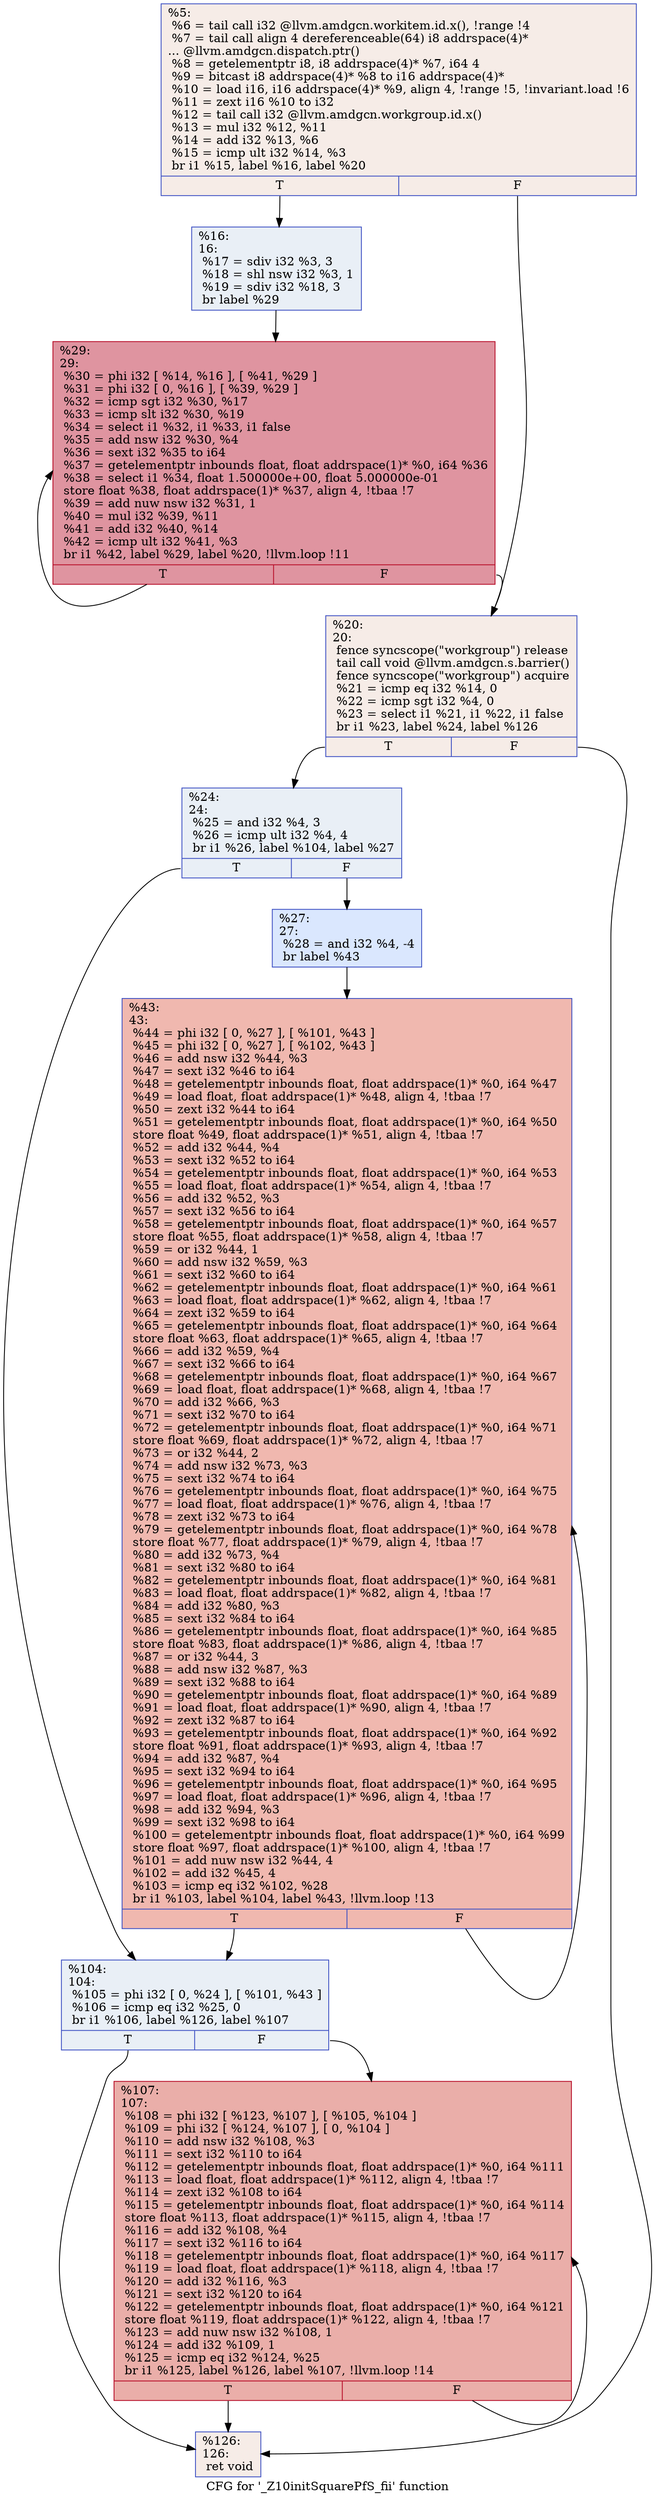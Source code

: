digraph "CFG for '_Z10initSquarePfS_fii' function" {
	label="CFG for '_Z10initSquarePfS_fii' function";

	Node0x5de66f0 [shape=record,color="#3d50c3ff", style=filled, fillcolor="#ead5c970",label="{%5:\l  %6 = tail call i32 @llvm.amdgcn.workitem.id.x(), !range !4\l  %7 = tail call align 4 dereferenceable(64) i8 addrspace(4)*\l... @llvm.amdgcn.dispatch.ptr()\l  %8 = getelementptr i8, i8 addrspace(4)* %7, i64 4\l  %9 = bitcast i8 addrspace(4)* %8 to i16 addrspace(4)*\l  %10 = load i16, i16 addrspace(4)* %9, align 4, !range !5, !invariant.load !6\l  %11 = zext i16 %10 to i32\l  %12 = tail call i32 @llvm.amdgcn.workgroup.id.x()\l  %13 = mul i32 %12, %11\l  %14 = add i32 %13, %6\l  %15 = icmp ult i32 %14, %3\l  br i1 %15, label %16, label %20\l|{<s0>T|<s1>F}}"];
	Node0x5de66f0:s0 -> Node0x5de8570;
	Node0x5de66f0:s1 -> Node0x5de8600;
	Node0x5de8570 [shape=record,color="#3d50c3ff", style=filled, fillcolor="#cedaeb70",label="{%16:\l16:                                               \l  %17 = sdiv i32 %3, 3\l  %18 = shl nsw i32 %3, 1\l  %19 = sdiv i32 %18, 3\l  br label %29\l}"];
	Node0x5de8570 -> Node0x5de89a0;
	Node0x5de8600 [shape=record,color="#3d50c3ff", style=filled, fillcolor="#ead5c970",label="{%20:\l20:                                               \l  fence syncscope(\"workgroup\") release\l  tail call void @llvm.amdgcn.s.barrier()\l  fence syncscope(\"workgroup\") acquire\l  %21 = icmp eq i32 %14, 0\l  %22 = icmp sgt i32 %4, 0\l  %23 = select i1 %21, i1 %22, i1 false\l  br i1 %23, label %24, label %126\l|{<s0>T|<s1>F}}"];
	Node0x5de8600:s0 -> Node0x5de8f60;
	Node0x5de8600:s1 -> Node0x5de8ff0;
	Node0x5de8f60 [shape=record,color="#3d50c3ff", style=filled, fillcolor="#cedaeb70",label="{%24:\l24:                                               \l  %25 = and i32 %4, 3\l  %26 = icmp ult i32 %4, 4\l  br i1 %26, label %104, label %27\l|{<s0>T|<s1>F}}"];
	Node0x5de8f60:s0 -> Node0x5de9280;
	Node0x5de8f60:s1 -> Node0x5de92d0;
	Node0x5de92d0 [shape=record,color="#3d50c3ff", style=filled, fillcolor="#abc8fd70",label="{%27:\l27:                                               \l  %28 = and i32 %4, -4\l  br label %43\l}"];
	Node0x5de92d0 -> Node0x5de94d0;
	Node0x5de89a0 [shape=record,color="#b70d28ff", style=filled, fillcolor="#b70d2870",label="{%29:\l29:                                               \l  %30 = phi i32 [ %14, %16 ], [ %41, %29 ]\l  %31 = phi i32 [ 0, %16 ], [ %39, %29 ]\l  %32 = icmp sgt i32 %30, %17\l  %33 = icmp slt i32 %30, %19\l  %34 = select i1 %32, i1 %33, i1 false\l  %35 = add nsw i32 %30, %4\l  %36 = sext i32 %35 to i64\l  %37 = getelementptr inbounds float, float addrspace(1)* %0, i64 %36\l  %38 = select i1 %34, float 1.500000e+00, float 5.000000e-01\l  store float %38, float addrspace(1)* %37, align 4, !tbaa !7\l  %39 = add nuw nsw i32 %31, 1\l  %40 = mul i32 %39, %11\l  %41 = add i32 %40, %14\l  %42 = icmp ult i32 %41, %3\l  br i1 %42, label %29, label %20, !llvm.loop !11\l|{<s0>T|<s1>F}}"];
	Node0x5de89a0:s0 -> Node0x5de89a0;
	Node0x5de89a0:s1 -> Node0x5de8600;
	Node0x5de94d0 [shape=record,color="#3d50c3ff", style=filled, fillcolor="#dc5d4a70",label="{%43:\l43:                                               \l  %44 = phi i32 [ 0, %27 ], [ %101, %43 ]\l  %45 = phi i32 [ 0, %27 ], [ %102, %43 ]\l  %46 = add nsw i32 %44, %3\l  %47 = sext i32 %46 to i64\l  %48 = getelementptr inbounds float, float addrspace(1)* %0, i64 %47\l  %49 = load float, float addrspace(1)* %48, align 4, !tbaa !7\l  %50 = zext i32 %44 to i64\l  %51 = getelementptr inbounds float, float addrspace(1)* %0, i64 %50\l  store float %49, float addrspace(1)* %51, align 4, !tbaa !7\l  %52 = add i32 %44, %4\l  %53 = sext i32 %52 to i64\l  %54 = getelementptr inbounds float, float addrspace(1)* %0, i64 %53\l  %55 = load float, float addrspace(1)* %54, align 4, !tbaa !7\l  %56 = add i32 %52, %3\l  %57 = sext i32 %56 to i64\l  %58 = getelementptr inbounds float, float addrspace(1)* %0, i64 %57\l  store float %55, float addrspace(1)* %58, align 4, !tbaa !7\l  %59 = or i32 %44, 1\l  %60 = add nsw i32 %59, %3\l  %61 = sext i32 %60 to i64\l  %62 = getelementptr inbounds float, float addrspace(1)* %0, i64 %61\l  %63 = load float, float addrspace(1)* %62, align 4, !tbaa !7\l  %64 = zext i32 %59 to i64\l  %65 = getelementptr inbounds float, float addrspace(1)* %0, i64 %64\l  store float %63, float addrspace(1)* %65, align 4, !tbaa !7\l  %66 = add i32 %59, %4\l  %67 = sext i32 %66 to i64\l  %68 = getelementptr inbounds float, float addrspace(1)* %0, i64 %67\l  %69 = load float, float addrspace(1)* %68, align 4, !tbaa !7\l  %70 = add i32 %66, %3\l  %71 = sext i32 %70 to i64\l  %72 = getelementptr inbounds float, float addrspace(1)* %0, i64 %71\l  store float %69, float addrspace(1)* %72, align 4, !tbaa !7\l  %73 = or i32 %44, 2\l  %74 = add nsw i32 %73, %3\l  %75 = sext i32 %74 to i64\l  %76 = getelementptr inbounds float, float addrspace(1)* %0, i64 %75\l  %77 = load float, float addrspace(1)* %76, align 4, !tbaa !7\l  %78 = zext i32 %73 to i64\l  %79 = getelementptr inbounds float, float addrspace(1)* %0, i64 %78\l  store float %77, float addrspace(1)* %79, align 4, !tbaa !7\l  %80 = add i32 %73, %4\l  %81 = sext i32 %80 to i64\l  %82 = getelementptr inbounds float, float addrspace(1)* %0, i64 %81\l  %83 = load float, float addrspace(1)* %82, align 4, !tbaa !7\l  %84 = add i32 %80, %3\l  %85 = sext i32 %84 to i64\l  %86 = getelementptr inbounds float, float addrspace(1)* %0, i64 %85\l  store float %83, float addrspace(1)* %86, align 4, !tbaa !7\l  %87 = or i32 %44, 3\l  %88 = add nsw i32 %87, %3\l  %89 = sext i32 %88 to i64\l  %90 = getelementptr inbounds float, float addrspace(1)* %0, i64 %89\l  %91 = load float, float addrspace(1)* %90, align 4, !tbaa !7\l  %92 = zext i32 %87 to i64\l  %93 = getelementptr inbounds float, float addrspace(1)* %0, i64 %92\l  store float %91, float addrspace(1)* %93, align 4, !tbaa !7\l  %94 = add i32 %87, %4\l  %95 = sext i32 %94 to i64\l  %96 = getelementptr inbounds float, float addrspace(1)* %0, i64 %95\l  %97 = load float, float addrspace(1)* %96, align 4, !tbaa !7\l  %98 = add i32 %94, %3\l  %99 = sext i32 %98 to i64\l  %100 = getelementptr inbounds float, float addrspace(1)* %0, i64 %99\l  store float %97, float addrspace(1)* %100, align 4, !tbaa !7\l  %101 = add nuw nsw i32 %44, 4\l  %102 = add i32 %45, 4\l  %103 = icmp eq i32 %102, %28\l  br i1 %103, label %104, label %43, !llvm.loop !13\l|{<s0>T|<s1>F}}"];
	Node0x5de94d0:s0 -> Node0x5de9280;
	Node0x5de94d0:s1 -> Node0x5de94d0;
	Node0x5de9280 [shape=record,color="#3d50c3ff", style=filled, fillcolor="#cedaeb70",label="{%104:\l104:                                              \l  %105 = phi i32 [ 0, %24 ], [ %101, %43 ]\l  %106 = icmp eq i32 %25, 0\l  br i1 %106, label %126, label %107\l|{<s0>T|<s1>F}}"];
	Node0x5de9280:s0 -> Node0x5de8ff0;
	Node0x5de9280:s1 -> Node0x5dedcd0;
	Node0x5dedcd0 [shape=record,color="#b70d28ff", style=filled, fillcolor="#d0473d70",label="{%107:\l107:                                              \l  %108 = phi i32 [ %123, %107 ], [ %105, %104 ]\l  %109 = phi i32 [ %124, %107 ], [ 0, %104 ]\l  %110 = add nsw i32 %108, %3\l  %111 = sext i32 %110 to i64\l  %112 = getelementptr inbounds float, float addrspace(1)* %0, i64 %111\l  %113 = load float, float addrspace(1)* %112, align 4, !tbaa !7\l  %114 = zext i32 %108 to i64\l  %115 = getelementptr inbounds float, float addrspace(1)* %0, i64 %114\l  store float %113, float addrspace(1)* %115, align 4, !tbaa !7\l  %116 = add i32 %108, %4\l  %117 = sext i32 %116 to i64\l  %118 = getelementptr inbounds float, float addrspace(1)* %0, i64 %117\l  %119 = load float, float addrspace(1)* %118, align 4, !tbaa !7\l  %120 = add i32 %116, %3\l  %121 = sext i32 %120 to i64\l  %122 = getelementptr inbounds float, float addrspace(1)* %0, i64 %121\l  store float %119, float addrspace(1)* %122, align 4, !tbaa !7\l  %123 = add nuw nsw i32 %108, 1\l  %124 = add i32 %109, 1\l  %125 = icmp eq i32 %124, %25\l  br i1 %125, label %126, label %107, !llvm.loop !14\l|{<s0>T|<s1>F}}"];
	Node0x5dedcd0:s0 -> Node0x5de8ff0;
	Node0x5dedcd0:s1 -> Node0x5dedcd0;
	Node0x5de8ff0 [shape=record,color="#3d50c3ff", style=filled, fillcolor="#ead5c970",label="{%126:\l126:                                              \l  ret void\l}"];
}
